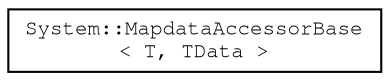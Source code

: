 digraph "Graphical Class Hierarchy"
{
 // LATEX_PDF_SIZE
  edge [fontname="FreeMono",fontsize="10",labelfontname="FreeMono",labelfontsize="10"];
  node [fontname="FreeMono",fontsize="10",shape=record];
  rankdir="LR";
  Node0 [label="System::MapdataAccessorBase\l\< T, TData \>",height=0.2,width=0.4,color="black", fillcolor="white", style="filled",URL="$struct_system_1_1_mapdata_accessor_base.html",tooltip=" "];
}
